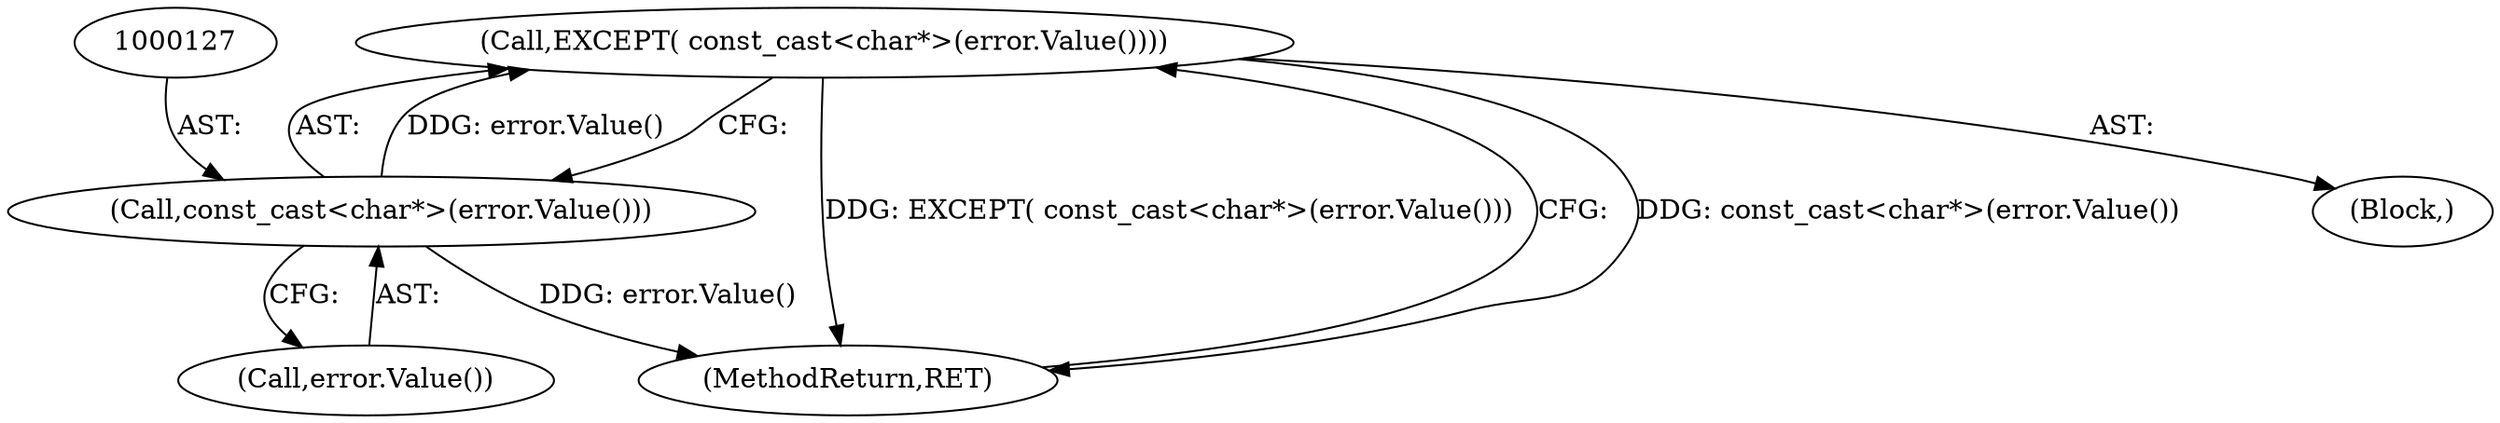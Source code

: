 digraph "1_htcondor_5e5571d1a431eb3c61977b6dd6ec90186ef79867_11@del" {
"1000125" [label="(Call,EXCEPT( const_cast<char*>(error.Value())))"];
"1000126" [label="(Call,const_cast<char*>(error.Value()))"];
"1000117" [label="(Block,)"];
"1000125" [label="(Call,EXCEPT( const_cast<char*>(error.Value())))"];
"1000129" [label="(MethodReturn,RET)"];
"1000128" [label="(Call,error.Value())"];
"1000126" [label="(Call,const_cast<char*>(error.Value()))"];
"1000125" -> "1000117"  [label="AST: "];
"1000125" -> "1000126"  [label="CFG: "];
"1000126" -> "1000125"  [label="AST: "];
"1000129" -> "1000125"  [label="CFG: "];
"1000125" -> "1000129"  [label="DDG: const_cast<char*>(error.Value())"];
"1000125" -> "1000129"  [label="DDG: EXCEPT( const_cast<char*>(error.Value()))"];
"1000126" -> "1000125"  [label="DDG: error.Value()"];
"1000126" -> "1000128"  [label="CFG: "];
"1000127" -> "1000126"  [label="AST: "];
"1000128" -> "1000126"  [label="AST: "];
"1000126" -> "1000129"  [label="DDG: error.Value()"];
}
